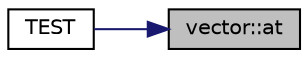 digraph "vector::at"
{
 // LATEX_PDF_SIZE
  edge [fontname="Helvetica",fontsize="10",labelfontname="Helvetica",labelfontsize="10"];
  node [fontname="Helvetica",fontsize="10",shape=record];
  rankdir="RL";
  Node20 [label="vector::at",height=0.2,width=0.4,color="black", fillcolor="grey75", style="filled", fontcolor="black",tooltip="Returns a reference to the element at position pos in the vector."];
  Node20 -> Node21 [dir="back",color="midnightblue",fontsize="10",style="solid",fontname="Helvetica"];
  Node21 [label="TEST",height=0.2,width=0.4,color="black", fillcolor="white", style="filled",URL="$main_8cpp.html#a70b5be24b906bbe7f6c09f494700616c",tooltip=" "];
}
